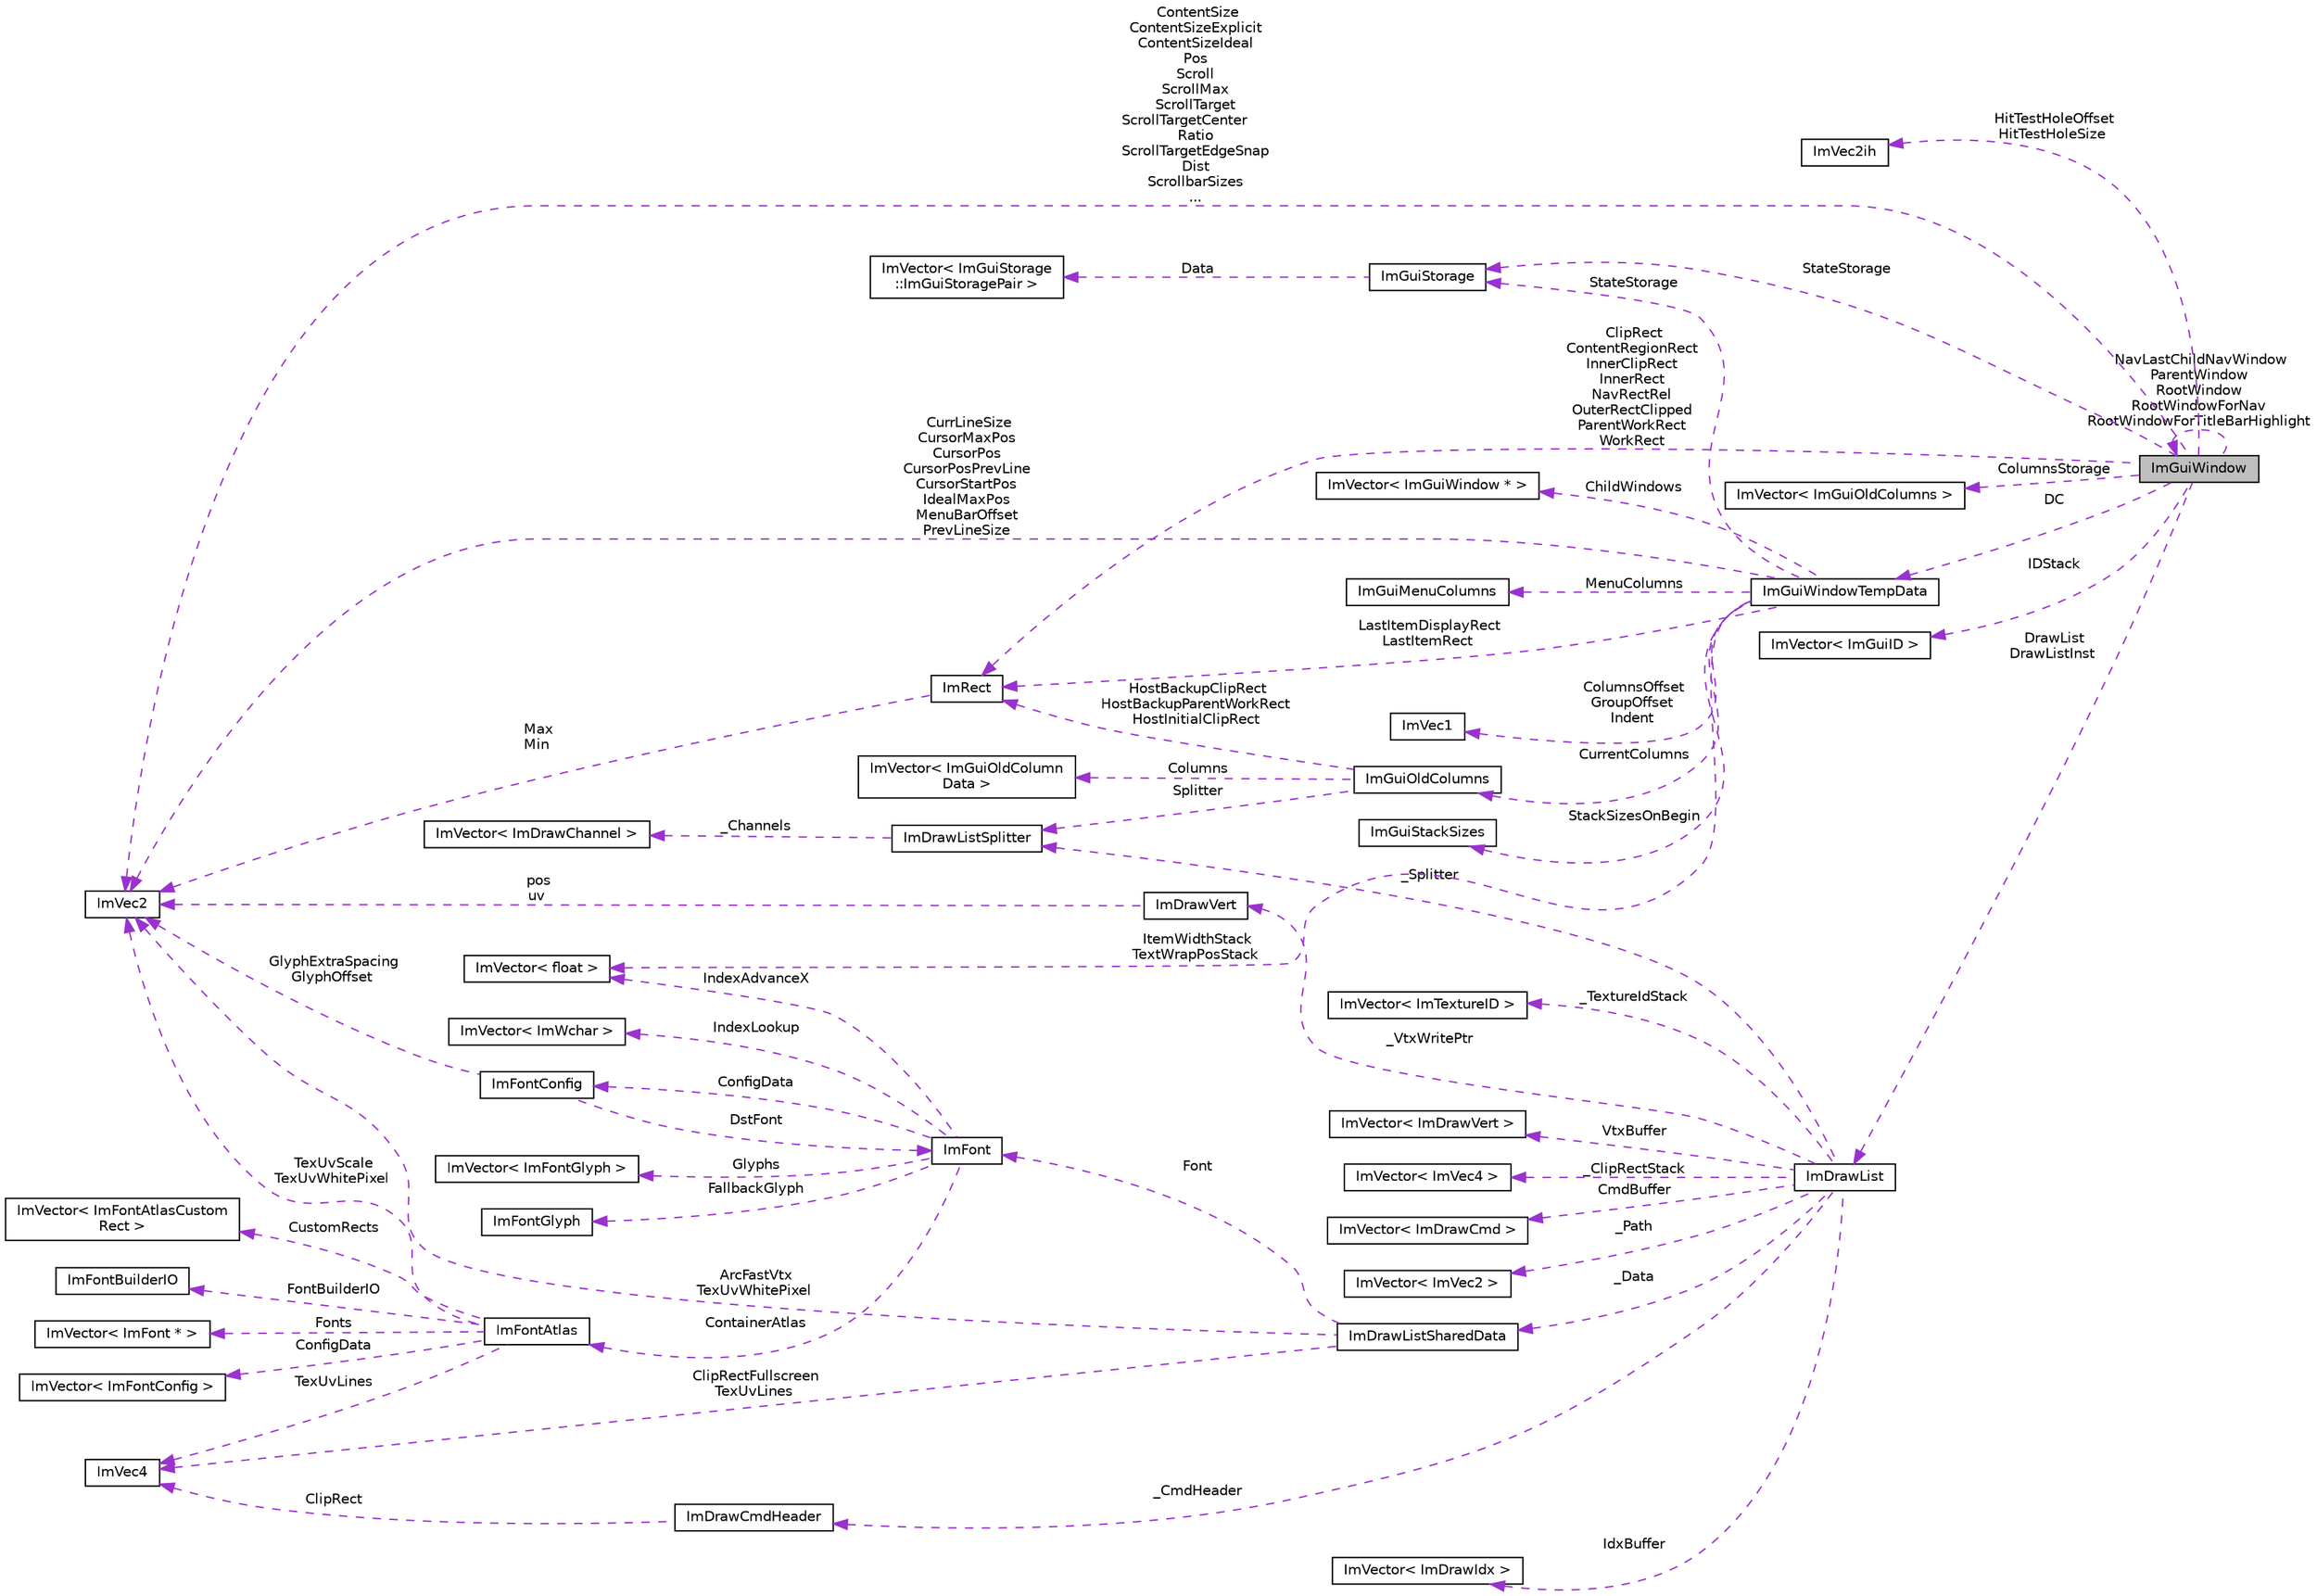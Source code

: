 digraph "ImGuiWindow"
{
 // LATEX_PDF_SIZE
  edge [fontname="Helvetica",fontsize="10",labelfontname="Helvetica",labelfontsize="10"];
  node [fontname="Helvetica",fontsize="10",shape=record];
  rankdir="LR";
  Node1 [label="ImGuiWindow",height=0.2,width=0.4,color="black", fillcolor="grey75", style="filled", fontcolor="black",tooltip=" "];
  Node2 -> Node1 [dir="back",color="darkorchid3",fontsize="10",style="dashed",label=" HitTestHoleOffset\nHitTestHoleSize" ,fontname="Helvetica"];
  Node2 [label="ImVec2ih",height=0.2,width=0.4,color="black", fillcolor="white", style="filled",URL="$struct_im_vec2ih.html",tooltip=" "];
  Node3 -> Node1 [dir="back",color="darkorchid3",fontsize="10",style="dashed",label=" StateStorage" ,fontname="Helvetica"];
  Node3 [label="ImGuiStorage",height=0.2,width=0.4,color="black", fillcolor="white", style="filled",URL="$struct_im_gui_storage.html",tooltip=" "];
  Node4 -> Node3 [dir="back",color="darkorchid3",fontsize="10",style="dashed",label=" Data" ,fontname="Helvetica"];
  Node4 [label="ImVector\< ImGuiStorage\l::ImGuiStoragePair \>",height=0.2,width=0.4,color="black", fillcolor="white", style="filled",URL="$struct_im_vector.html",tooltip=" "];
  Node5 -> Node1 [dir="back",color="darkorchid3",fontsize="10",style="dashed",label=" ContentSize\nContentSizeExplicit\nContentSizeIdeal\nPos\nScroll\nScrollMax\nScrollTarget\nScrollTargetCenter\lRatio\nScrollTargetEdgeSnap\lDist\nScrollbarSizes\n..." ,fontname="Helvetica"];
  Node5 [label="ImVec2",height=0.2,width=0.4,color="black", fillcolor="white", style="filled",URL="$struct_im_vec2.html",tooltip=" "];
  Node6 -> Node1 [dir="back",color="darkorchid3",fontsize="10",style="dashed",label=" ClipRect\nContentRegionRect\nInnerClipRect\nInnerRect\nNavRectRel\nOuterRectClipped\nParentWorkRect\nWorkRect" ,fontname="Helvetica"];
  Node6 [label="ImRect",height=0.2,width=0.4,color="black", fillcolor="white", style="filled",URL="$struct_im_rect.html",tooltip=" "];
  Node5 -> Node6 [dir="back",color="darkorchid3",fontsize="10",style="dashed",label=" Max\nMin" ,fontname="Helvetica"];
  Node7 -> Node1 [dir="back",color="darkorchid3",fontsize="10",style="dashed",label=" ColumnsStorage" ,fontname="Helvetica"];
  Node7 [label="ImVector\< ImGuiOldColumns \>",height=0.2,width=0.4,color="black", fillcolor="white", style="filled",URL="$struct_im_vector.html",tooltip=" "];
  Node8 -> Node1 [dir="back",color="darkorchid3",fontsize="10",style="dashed",label=" DC" ,fontname="Helvetica"];
  Node8 [label="ImGuiWindowTempData",height=0.2,width=0.4,color="black", fillcolor="white", style="filled",URL="$struct_im_gui_window_temp_data.html",tooltip=" "];
  Node9 -> Node8 [dir="back",color="darkorchid3",fontsize="10",style="dashed",label=" ColumnsOffset\nGroupOffset\nIndent" ,fontname="Helvetica"];
  Node9 [label="ImVec1",height=0.2,width=0.4,color="black", fillcolor="white", style="filled",URL="$struct_im_vec1.html",tooltip=" "];
  Node3 -> Node8 [dir="back",color="darkorchid3",fontsize="10",style="dashed",label=" StateStorage" ,fontname="Helvetica"];
  Node5 -> Node8 [dir="back",color="darkorchid3",fontsize="10",style="dashed",label=" CurrLineSize\nCursorMaxPos\nCursorPos\nCursorPosPrevLine\nCursorStartPos\nIdealMaxPos\nMenuBarOffset\nPrevLineSize" ,fontname="Helvetica"];
  Node6 -> Node8 [dir="back",color="darkorchid3",fontsize="10",style="dashed",label=" LastItemDisplayRect\nLastItemRect" ,fontname="Helvetica"];
  Node10 -> Node8 [dir="back",color="darkorchid3",fontsize="10",style="dashed",label=" CurrentColumns" ,fontname="Helvetica"];
  Node10 [label="ImGuiOldColumns",height=0.2,width=0.4,color="black", fillcolor="white", style="filled",URL="$struct_im_gui_old_columns.html",tooltip=" "];
  Node6 -> Node10 [dir="back",color="darkorchid3",fontsize="10",style="dashed",label=" HostBackupClipRect\nHostBackupParentWorkRect\nHostInitialClipRect" ,fontname="Helvetica"];
  Node11 -> Node10 [dir="back",color="darkorchid3",fontsize="10",style="dashed",label=" Columns" ,fontname="Helvetica"];
  Node11 [label="ImVector\< ImGuiOldColumn\lData \>",height=0.2,width=0.4,color="black", fillcolor="white", style="filled",URL="$struct_im_vector.html",tooltip=" "];
  Node12 -> Node10 [dir="back",color="darkorchid3",fontsize="10",style="dashed",label=" Splitter" ,fontname="Helvetica"];
  Node12 [label="ImDrawListSplitter",height=0.2,width=0.4,color="black", fillcolor="white", style="filled",URL="$struct_im_draw_list_splitter.html",tooltip=" "];
  Node13 -> Node12 [dir="back",color="darkorchid3",fontsize="10",style="dashed",label=" _Channels" ,fontname="Helvetica"];
  Node13 [label="ImVector\< ImDrawChannel \>",height=0.2,width=0.4,color="black", fillcolor="white", style="filled",URL="$struct_im_vector.html",tooltip=" "];
  Node14 -> Node8 [dir="back",color="darkorchid3",fontsize="10",style="dashed",label=" StackSizesOnBegin" ,fontname="Helvetica"];
  Node14 [label="ImGuiStackSizes",height=0.2,width=0.4,color="black", fillcolor="white", style="filled",URL="$struct_im_gui_stack_sizes.html",tooltip=" "];
  Node15 -> Node8 [dir="back",color="darkorchid3",fontsize="10",style="dashed",label=" ChildWindows" ,fontname="Helvetica"];
  Node15 [label="ImVector\< ImGuiWindow * \>",height=0.2,width=0.4,color="black", fillcolor="white", style="filled",URL="$struct_im_vector.html",tooltip=" "];
  Node16 -> Node8 [dir="back",color="darkorchid3",fontsize="10",style="dashed",label=" ItemWidthStack\nTextWrapPosStack" ,fontname="Helvetica"];
  Node16 [label="ImVector\< float \>",height=0.2,width=0.4,color="black", fillcolor="white", style="filled",URL="$struct_im_vector.html",tooltip=" "];
  Node17 -> Node8 [dir="back",color="darkorchid3",fontsize="10",style="dashed",label=" MenuColumns" ,fontname="Helvetica"];
  Node17 [label="ImGuiMenuColumns",height=0.2,width=0.4,color="black", fillcolor="white", style="filled",URL="$struct_im_gui_menu_columns.html",tooltip=" "];
  Node18 -> Node1 [dir="back",color="darkorchid3",fontsize="10",style="dashed",label=" IDStack" ,fontname="Helvetica"];
  Node18 [label="ImVector\< ImGuiID \>",height=0.2,width=0.4,color="black", fillcolor="white", style="filled",URL="$struct_im_vector.html",tooltip=" "];
  Node1 -> Node1 [dir="back",color="darkorchid3",fontsize="10",style="dashed",label=" NavLastChildNavWindow\nParentWindow\nRootWindow\nRootWindowForNav\nRootWindowForTitleBarHighlight" ,fontname="Helvetica"];
  Node19 -> Node1 [dir="back",color="darkorchid3",fontsize="10",style="dashed",label=" DrawList\nDrawListInst" ,fontname="Helvetica"];
  Node19 [label="ImDrawList",height=0.2,width=0.4,color="black", fillcolor="white", style="filled",URL="$struct_im_draw_list.html",tooltip=" "];
  Node20 -> Node19 [dir="back",color="darkorchid3",fontsize="10",style="dashed",label=" _ClipRectStack" ,fontname="Helvetica"];
  Node20 [label="ImVector\< ImVec4 \>",height=0.2,width=0.4,color="black", fillcolor="white", style="filled",URL="$struct_im_vector.html",tooltip=" "];
  Node21 -> Node19 [dir="back",color="darkorchid3",fontsize="10",style="dashed",label=" VtxBuffer" ,fontname="Helvetica"];
  Node21 [label="ImVector\< ImDrawVert \>",height=0.2,width=0.4,color="black", fillcolor="white", style="filled",URL="$struct_im_vector.html",tooltip=" "];
  Node22 -> Node19 [dir="back",color="darkorchid3",fontsize="10",style="dashed",label=" _Path" ,fontname="Helvetica"];
  Node22 [label="ImVector\< ImVec2 \>",height=0.2,width=0.4,color="black", fillcolor="white", style="filled",URL="$struct_im_vector.html",tooltip=" "];
  Node23 -> Node19 [dir="back",color="darkorchid3",fontsize="10",style="dashed",label=" _Data" ,fontname="Helvetica"];
  Node23 [label="ImDrawListSharedData",height=0.2,width=0.4,color="black", fillcolor="white", style="filled",URL="$struct_im_draw_list_shared_data.html",tooltip=" "];
  Node5 -> Node23 [dir="back",color="darkorchid3",fontsize="10",style="dashed",label=" ArcFastVtx\nTexUvWhitePixel" ,fontname="Helvetica"];
  Node24 -> Node23 [dir="back",color="darkorchid3",fontsize="10",style="dashed",label=" ClipRectFullscreen\nTexUvLines" ,fontname="Helvetica"];
  Node24 [label="ImVec4",height=0.2,width=0.4,color="black", fillcolor="white", style="filled",URL="$struct_im_vec4.html",tooltip=" "];
  Node25 -> Node23 [dir="back",color="darkorchid3",fontsize="10",style="dashed",label=" Font" ,fontname="Helvetica"];
  Node25 [label="ImFont",height=0.2,width=0.4,color="black", fillcolor="white", style="filled",URL="$struct_im_font.html",tooltip=" "];
  Node26 -> Node25 [dir="back",color="darkorchid3",fontsize="10",style="dashed",label=" Glyphs" ,fontname="Helvetica"];
  Node26 [label="ImVector\< ImFontGlyph \>",height=0.2,width=0.4,color="black", fillcolor="white", style="filled",URL="$struct_im_vector.html",tooltip=" "];
  Node27 -> Node25 [dir="back",color="darkorchid3",fontsize="10",style="dashed",label=" ConfigData" ,fontname="Helvetica"];
  Node27 [label="ImFontConfig",height=0.2,width=0.4,color="black", fillcolor="white", style="filled",URL="$struct_im_font_config.html",tooltip=" "];
  Node5 -> Node27 [dir="back",color="darkorchid3",fontsize="10",style="dashed",label=" GlyphExtraSpacing\nGlyphOffset" ,fontname="Helvetica"];
  Node25 -> Node27 [dir="back",color="darkorchid3",fontsize="10",style="dashed",label=" DstFont" ,fontname="Helvetica"];
  Node28 -> Node25 [dir="back",color="darkorchid3",fontsize="10",style="dashed",label=" FallbackGlyph" ,fontname="Helvetica"];
  Node28 [label="ImFontGlyph",height=0.2,width=0.4,color="black", fillcolor="white", style="filled",URL="$struct_im_font_glyph.html",tooltip=" "];
  Node29 -> Node25 [dir="back",color="darkorchid3",fontsize="10",style="dashed",label=" ContainerAtlas" ,fontname="Helvetica"];
  Node29 [label="ImFontAtlas",height=0.2,width=0.4,color="black", fillcolor="white", style="filled",URL="$struct_im_font_atlas.html",tooltip=" "];
  Node30 -> Node29 [dir="back",color="darkorchid3",fontsize="10",style="dashed",label=" Fonts" ,fontname="Helvetica"];
  Node30 [label="ImVector\< ImFont * \>",height=0.2,width=0.4,color="black", fillcolor="white", style="filled",URL="$struct_im_vector.html",tooltip=" "];
  Node31 -> Node29 [dir="back",color="darkorchid3",fontsize="10",style="dashed",label=" FontBuilderIO" ,fontname="Helvetica"];
  Node31 [label="ImFontBuilderIO",height=0.2,width=0.4,color="black", fillcolor="white", style="filled",URL="$struct_im_font_builder_i_o.html",tooltip=" "];
  Node5 -> Node29 [dir="back",color="darkorchid3",fontsize="10",style="dashed",label=" TexUvScale\nTexUvWhitePixel" ,fontname="Helvetica"];
  Node24 -> Node29 [dir="back",color="darkorchid3",fontsize="10",style="dashed",label=" TexUvLines" ,fontname="Helvetica"];
  Node32 -> Node29 [dir="back",color="darkorchid3",fontsize="10",style="dashed",label=" ConfigData" ,fontname="Helvetica"];
  Node32 [label="ImVector\< ImFontConfig \>",height=0.2,width=0.4,color="black", fillcolor="white", style="filled",URL="$struct_im_vector.html",tooltip=" "];
  Node33 -> Node29 [dir="back",color="darkorchid3",fontsize="10",style="dashed",label=" CustomRects" ,fontname="Helvetica"];
  Node33 [label="ImVector\< ImFontAtlasCustom\lRect \>",height=0.2,width=0.4,color="black", fillcolor="white", style="filled",URL="$struct_im_vector.html",tooltip=" "];
  Node16 -> Node25 [dir="back",color="darkorchid3",fontsize="10",style="dashed",label=" IndexAdvanceX" ,fontname="Helvetica"];
  Node34 -> Node25 [dir="back",color="darkorchid3",fontsize="10",style="dashed",label=" IndexLookup" ,fontname="Helvetica"];
  Node34 [label="ImVector\< ImWchar \>",height=0.2,width=0.4,color="black", fillcolor="white", style="filled",URL="$struct_im_vector.html",tooltip=" "];
  Node35 -> Node19 [dir="back",color="darkorchid3",fontsize="10",style="dashed",label=" _VtxWritePtr" ,fontname="Helvetica"];
  Node35 [label="ImDrawVert",height=0.2,width=0.4,color="black", fillcolor="white", style="filled",URL="$struct_im_draw_vert.html",tooltip=" "];
  Node5 -> Node35 [dir="back",color="darkorchid3",fontsize="10",style="dashed",label=" pos\nuv" ,fontname="Helvetica"];
  Node36 -> Node19 [dir="back",color="darkorchid3",fontsize="10",style="dashed",label=" _CmdHeader" ,fontname="Helvetica"];
  Node36 [label="ImDrawCmdHeader",height=0.2,width=0.4,color="black", fillcolor="white", style="filled",URL="$struct_im_draw_cmd_header.html",tooltip=" "];
  Node24 -> Node36 [dir="back",color="darkorchid3",fontsize="10",style="dashed",label=" ClipRect" ,fontname="Helvetica"];
  Node37 -> Node19 [dir="back",color="darkorchid3",fontsize="10",style="dashed",label=" CmdBuffer" ,fontname="Helvetica"];
  Node37 [label="ImVector\< ImDrawCmd \>",height=0.2,width=0.4,color="black", fillcolor="white", style="filled",URL="$struct_im_vector.html",tooltip=" "];
  Node12 -> Node19 [dir="back",color="darkorchid3",fontsize="10",style="dashed",label=" _Splitter" ,fontname="Helvetica"];
  Node38 -> Node19 [dir="back",color="darkorchid3",fontsize="10",style="dashed",label=" IdxBuffer" ,fontname="Helvetica"];
  Node38 [label="ImVector\< ImDrawIdx \>",height=0.2,width=0.4,color="black", fillcolor="white", style="filled",URL="$struct_im_vector.html",tooltip=" "];
  Node39 -> Node19 [dir="back",color="darkorchid3",fontsize="10",style="dashed",label=" _TextureIdStack" ,fontname="Helvetica"];
  Node39 [label="ImVector\< ImTextureID \>",height=0.2,width=0.4,color="black", fillcolor="white", style="filled",URL="$struct_im_vector.html",tooltip=" "];
}
